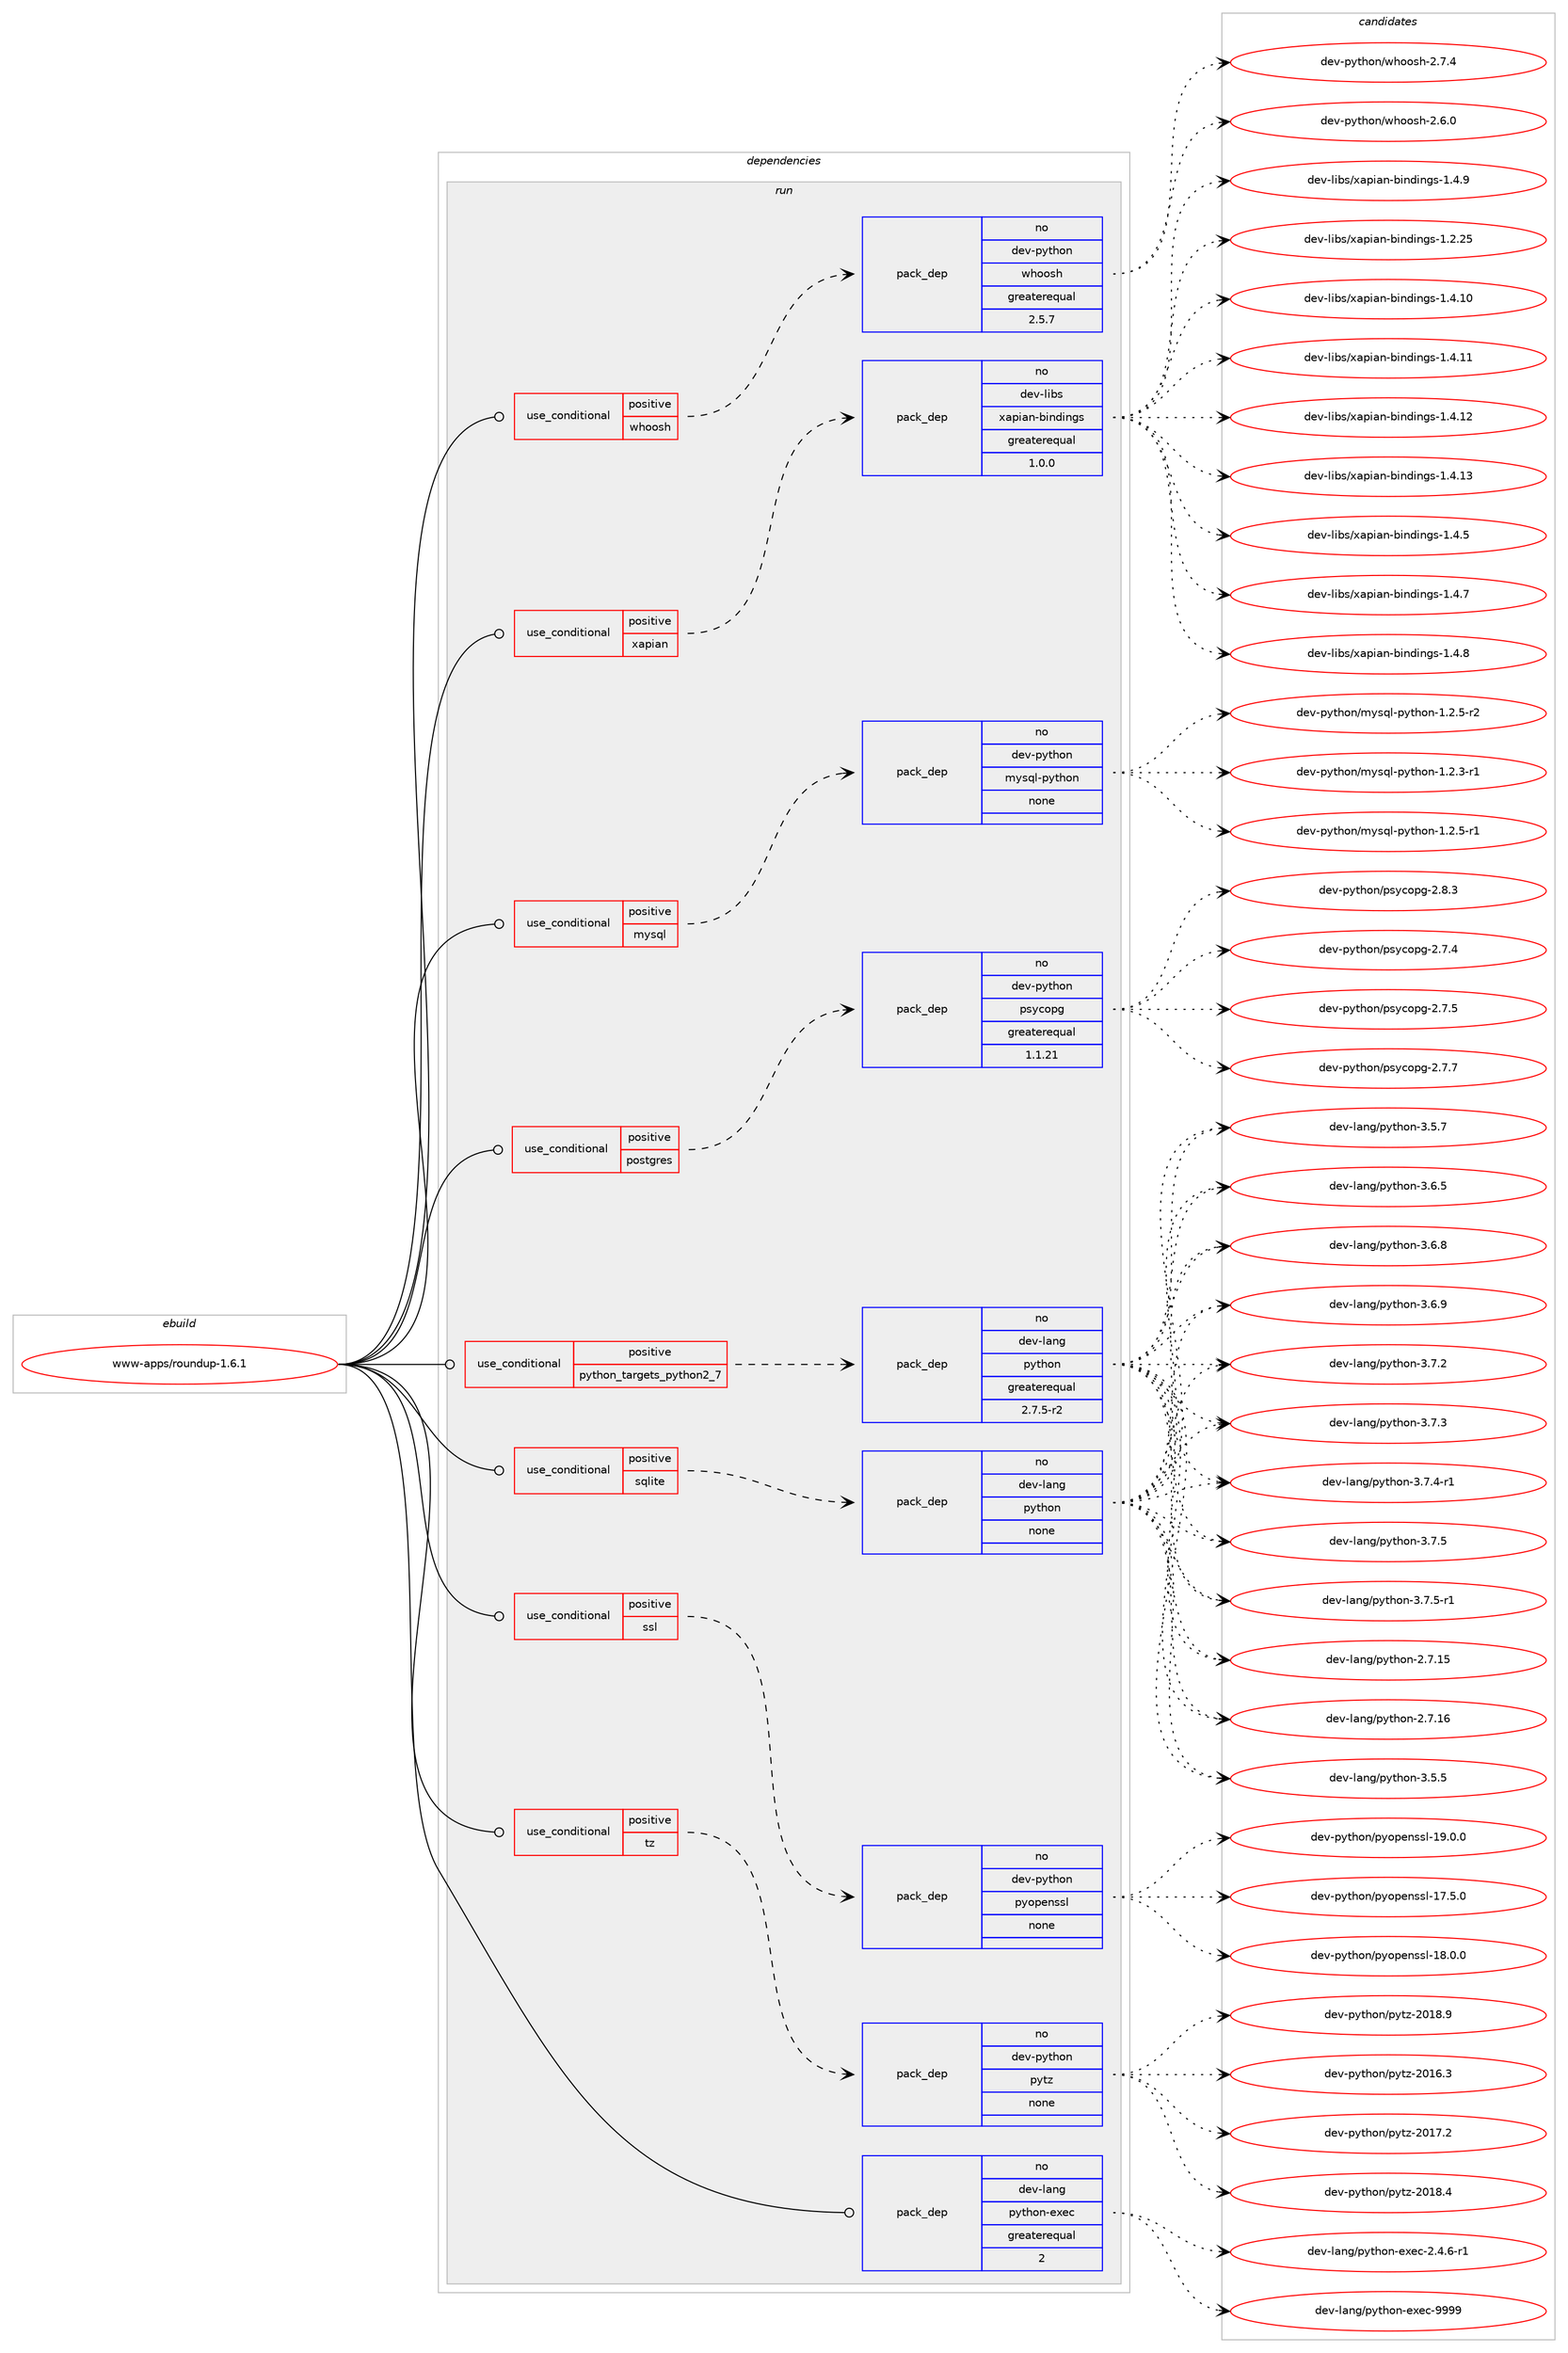 digraph prolog {

# *************
# Graph options
# *************

newrank=true;
concentrate=true;
compound=true;
graph [rankdir=LR,fontname=Helvetica,fontsize=10,ranksep=1.5];#, ranksep=2.5, nodesep=0.2];
edge  [arrowhead=vee];
node  [fontname=Helvetica,fontsize=10];

# **********
# The ebuild
# **********

subgraph cluster_leftcol {
color=gray;
rank=same;
label=<<i>ebuild</i>>;
id [label="www-apps/roundup-1.6.1", color=red, width=4, href="../www-apps/roundup-1.6.1.svg"];
}

# ****************
# The dependencies
# ****************

subgraph cluster_midcol {
color=gray;
label=<<i>dependencies</i>>;
subgraph cluster_compile {
fillcolor="#eeeeee";
style=filled;
label=<<i>compile</i>>;
}
subgraph cluster_compileandrun {
fillcolor="#eeeeee";
style=filled;
label=<<i>compile and run</i>>;
}
subgraph cluster_run {
fillcolor="#eeeeee";
style=filled;
label=<<i>run</i>>;
subgraph cond217196 {
dependency906060 [label=<<TABLE BORDER="0" CELLBORDER="1" CELLSPACING="0" CELLPADDING="4"><TR><TD ROWSPAN="3" CELLPADDING="10">use_conditional</TD></TR><TR><TD>positive</TD></TR><TR><TD>mysql</TD></TR></TABLE>>, shape=none, color=red];
subgraph pack672564 {
dependency906061 [label=<<TABLE BORDER="0" CELLBORDER="1" CELLSPACING="0" CELLPADDING="4" WIDTH="220"><TR><TD ROWSPAN="6" CELLPADDING="30">pack_dep</TD></TR><TR><TD WIDTH="110">no</TD></TR><TR><TD>dev-python</TD></TR><TR><TD>mysql-python</TD></TR><TR><TD>none</TD></TR><TR><TD></TD></TR></TABLE>>, shape=none, color=blue];
}
dependency906060:e -> dependency906061:w [weight=20,style="dashed",arrowhead="vee"];
}
id:e -> dependency906060:w [weight=20,style="solid",arrowhead="odot"];
subgraph cond217197 {
dependency906062 [label=<<TABLE BORDER="0" CELLBORDER="1" CELLSPACING="0" CELLPADDING="4"><TR><TD ROWSPAN="3" CELLPADDING="10">use_conditional</TD></TR><TR><TD>positive</TD></TR><TR><TD>postgres</TD></TR></TABLE>>, shape=none, color=red];
subgraph pack672565 {
dependency906063 [label=<<TABLE BORDER="0" CELLBORDER="1" CELLSPACING="0" CELLPADDING="4" WIDTH="220"><TR><TD ROWSPAN="6" CELLPADDING="30">pack_dep</TD></TR><TR><TD WIDTH="110">no</TD></TR><TR><TD>dev-python</TD></TR><TR><TD>psycopg</TD></TR><TR><TD>greaterequal</TD></TR><TR><TD>1.1.21</TD></TR></TABLE>>, shape=none, color=blue];
}
dependency906062:e -> dependency906063:w [weight=20,style="dashed",arrowhead="vee"];
}
id:e -> dependency906062:w [weight=20,style="solid",arrowhead="odot"];
subgraph cond217198 {
dependency906064 [label=<<TABLE BORDER="0" CELLBORDER="1" CELLSPACING="0" CELLPADDING="4"><TR><TD ROWSPAN="3" CELLPADDING="10">use_conditional</TD></TR><TR><TD>positive</TD></TR><TR><TD>python_targets_python2_7</TD></TR></TABLE>>, shape=none, color=red];
subgraph pack672566 {
dependency906065 [label=<<TABLE BORDER="0" CELLBORDER="1" CELLSPACING="0" CELLPADDING="4" WIDTH="220"><TR><TD ROWSPAN="6" CELLPADDING="30">pack_dep</TD></TR><TR><TD WIDTH="110">no</TD></TR><TR><TD>dev-lang</TD></TR><TR><TD>python</TD></TR><TR><TD>greaterequal</TD></TR><TR><TD>2.7.5-r2</TD></TR></TABLE>>, shape=none, color=blue];
}
dependency906064:e -> dependency906065:w [weight=20,style="dashed",arrowhead="vee"];
}
id:e -> dependency906064:w [weight=20,style="solid",arrowhead="odot"];
subgraph cond217199 {
dependency906066 [label=<<TABLE BORDER="0" CELLBORDER="1" CELLSPACING="0" CELLPADDING="4"><TR><TD ROWSPAN="3" CELLPADDING="10">use_conditional</TD></TR><TR><TD>positive</TD></TR><TR><TD>sqlite</TD></TR></TABLE>>, shape=none, color=red];
subgraph pack672567 {
dependency906067 [label=<<TABLE BORDER="0" CELLBORDER="1" CELLSPACING="0" CELLPADDING="4" WIDTH="220"><TR><TD ROWSPAN="6" CELLPADDING="30">pack_dep</TD></TR><TR><TD WIDTH="110">no</TD></TR><TR><TD>dev-lang</TD></TR><TR><TD>python</TD></TR><TR><TD>none</TD></TR><TR><TD></TD></TR></TABLE>>, shape=none, color=blue];
}
dependency906066:e -> dependency906067:w [weight=20,style="dashed",arrowhead="vee"];
}
id:e -> dependency906066:w [weight=20,style="solid",arrowhead="odot"];
subgraph cond217200 {
dependency906068 [label=<<TABLE BORDER="0" CELLBORDER="1" CELLSPACING="0" CELLPADDING="4"><TR><TD ROWSPAN="3" CELLPADDING="10">use_conditional</TD></TR><TR><TD>positive</TD></TR><TR><TD>ssl</TD></TR></TABLE>>, shape=none, color=red];
subgraph pack672568 {
dependency906069 [label=<<TABLE BORDER="0" CELLBORDER="1" CELLSPACING="0" CELLPADDING="4" WIDTH="220"><TR><TD ROWSPAN="6" CELLPADDING="30">pack_dep</TD></TR><TR><TD WIDTH="110">no</TD></TR><TR><TD>dev-python</TD></TR><TR><TD>pyopenssl</TD></TR><TR><TD>none</TD></TR><TR><TD></TD></TR></TABLE>>, shape=none, color=blue];
}
dependency906068:e -> dependency906069:w [weight=20,style="dashed",arrowhead="vee"];
}
id:e -> dependency906068:w [weight=20,style="solid",arrowhead="odot"];
subgraph cond217201 {
dependency906070 [label=<<TABLE BORDER="0" CELLBORDER="1" CELLSPACING="0" CELLPADDING="4"><TR><TD ROWSPAN="3" CELLPADDING="10">use_conditional</TD></TR><TR><TD>positive</TD></TR><TR><TD>tz</TD></TR></TABLE>>, shape=none, color=red];
subgraph pack672569 {
dependency906071 [label=<<TABLE BORDER="0" CELLBORDER="1" CELLSPACING="0" CELLPADDING="4" WIDTH="220"><TR><TD ROWSPAN="6" CELLPADDING="30">pack_dep</TD></TR><TR><TD WIDTH="110">no</TD></TR><TR><TD>dev-python</TD></TR><TR><TD>pytz</TD></TR><TR><TD>none</TD></TR><TR><TD></TD></TR></TABLE>>, shape=none, color=blue];
}
dependency906070:e -> dependency906071:w [weight=20,style="dashed",arrowhead="vee"];
}
id:e -> dependency906070:w [weight=20,style="solid",arrowhead="odot"];
subgraph cond217202 {
dependency906072 [label=<<TABLE BORDER="0" CELLBORDER="1" CELLSPACING="0" CELLPADDING="4"><TR><TD ROWSPAN="3" CELLPADDING="10">use_conditional</TD></TR><TR><TD>positive</TD></TR><TR><TD>whoosh</TD></TR></TABLE>>, shape=none, color=red];
subgraph pack672570 {
dependency906073 [label=<<TABLE BORDER="0" CELLBORDER="1" CELLSPACING="0" CELLPADDING="4" WIDTH="220"><TR><TD ROWSPAN="6" CELLPADDING="30">pack_dep</TD></TR><TR><TD WIDTH="110">no</TD></TR><TR><TD>dev-python</TD></TR><TR><TD>whoosh</TD></TR><TR><TD>greaterequal</TD></TR><TR><TD>2.5.7</TD></TR></TABLE>>, shape=none, color=blue];
}
dependency906072:e -> dependency906073:w [weight=20,style="dashed",arrowhead="vee"];
}
id:e -> dependency906072:w [weight=20,style="solid",arrowhead="odot"];
subgraph cond217203 {
dependency906074 [label=<<TABLE BORDER="0" CELLBORDER="1" CELLSPACING="0" CELLPADDING="4"><TR><TD ROWSPAN="3" CELLPADDING="10">use_conditional</TD></TR><TR><TD>positive</TD></TR><TR><TD>xapian</TD></TR></TABLE>>, shape=none, color=red];
subgraph pack672571 {
dependency906075 [label=<<TABLE BORDER="0" CELLBORDER="1" CELLSPACING="0" CELLPADDING="4" WIDTH="220"><TR><TD ROWSPAN="6" CELLPADDING="30">pack_dep</TD></TR><TR><TD WIDTH="110">no</TD></TR><TR><TD>dev-libs</TD></TR><TR><TD>xapian-bindings</TD></TR><TR><TD>greaterequal</TD></TR><TR><TD>1.0.0</TD></TR></TABLE>>, shape=none, color=blue];
}
dependency906074:e -> dependency906075:w [weight=20,style="dashed",arrowhead="vee"];
}
id:e -> dependency906074:w [weight=20,style="solid",arrowhead="odot"];
subgraph pack672572 {
dependency906076 [label=<<TABLE BORDER="0" CELLBORDER="1" CELLSPACING="0" CELLPADDING="4" WIDTH="220"><TR><TD ROWSPAN="6" CELLPADDING="30">pack_dep</TD></TR><TR><TD WIDTH="110">no</TD></TR><TR><TD>dev-lang</TD></TR><TR><TD>python-exec</TD></TR><TR><TD>greaterequal</TD></TR><TR><TD>2</TD></TR></TABLE>>, shape=none, color=blue];
}
id:e -> dependency906076:w [weight=20,style="solid",arrowhead="odot"];
}
}

# **************
# The candidates
# **************

subgraph cluster_choices {
rank=same;
color=gray;
label=<<i>candidates</i>>;

subgraph choice672564 {
color=black;
nodesep=1;
choice1001011184511212111610411111047109121115113108451121211161041111104549465046514511449 [label="dev-python/mysql-python-1.2.3-r1", color=red, width=4,href="../dev-python/mysql-python-1.2.3-r1.svg"];
choice1001011184511212111610411111047109121115113108451121211161041111104549465046534511449 [label="dev-python/mysql-python-1.2.5-r1", color=red, width=4,href="../dev-python/mysql-python-1.2.5-r1.svg"];
choice1001011184511212111610411111047109121115113108451121211161041111104549465046534511450 [label="dev-python/mysql-python-1.2.5-r2", color=red, width=4,href="../dev-python/mysql-python-1.2.5-r2.svg"];
dependency906061:e -> choice1001011184511212111610411111047109121115113108451121211161041111104549465046514511449:w [style=dotted,weight="100"];
dependency906061:e -> choice1001011184511212111610411111047109121115113108451121211161041111104549465046534511449:w [style=dotted,weight="100"];
dependency906061:e -> choice1001011184511212111610411111047109121115113108451121211161041111104549465046534511450:w [style=dotted,weight="100"];
}
subgraph choice672565 {
color=black;
nodesep=1;
choice100101118451121211161041111104711211512199111112103455046554652 [label="dev-python/psycopg-2.7.4", color=red, width=4,href="../dev-python/psycopg-2.7.4.svg"];
choice100101118451121211161041111104711211512199111112103455046554653 [label="dev-python/psycopg-2.7.5", color=red, width=4,href="../dev-python/psycopg-2.7.5.svg"];
choice100101118451121211161041111104711211512199111112103455046554655 [label="dev-python/psycopg-2.7.7", color=red, width=4,href="../dev-python/psycopg-2.7.7.svg"];
choice100101118451121211161041111104711211512199111112103455046564651 [label="dev-python/psycopg-2.8.3", color=red, width=4,href="../dev-python/psycopg-2.8.3.svg"];
dependency906063:e -> choice100101118451121211161041111104711211512199111112103455046554652:w [style=dotted,weight="100"];
dependency906063:e -> choice100101118451121211161041111104711211512199111112103455046554653:w [style=dotted,weight="100"];
dependency906063:e -> choice100101118451121211161041111104711211512199111112103455046554655:w [style=dotted,weight="100"];
dependency906063:e -> choice100101118451121211161041111104711211512199111112103455046564651:w [style=dotted,weight="100"];
}
subgraph choice672566 {
color=black;
nodesep=1;
choice10010111845108971101034711212111610411111045504655464953 [label="dev-lang/python-2.7.15", color=red, width=4,href="../dev-lang/python-2.7.15.svg"];
choice10010111845108971101034711212111610411111045504655464954 [label="dev-lang/python-2.7.16", color=red, width=4,href="../dev-lang/python-2.7.16.svg"];
choice100101118451089711010347112121116104111110455146534653 [label="dev-lang/python-3.5.5", color=red, width=4,href="../dev-lang/python-3.5.5.svg"];
choice100101118451089711010347112121116104111110455146534655 [label="dev-lang/python-3.5.7", color=red, width=4,href="../dev-lang/python-3.5.7.svg"];
choice100101118451089711010347112121116104111110455146544653 [label="dev-lang/python-3.6.5", color=red, width=4,href="../dev-lang/python-3.6.5.svg"];
choice100101118451089711010347112121116104111110455146544656 [label="dev-lang/python-3.6.8", color=red, width=4,href="../dev-lang/python-3.6.8.svg"];
choice100101118451089711010347112121116104111110455146544657 [label="dev-lang/python-3.6.9", color=red, width=4,href="../dev-lang/python-3.6.9.svg"];
choice100101118451089711010347112121116104111110455146554650 [label="dev-lang/python-3.7.2", color=red, width=4,href="../dev-lang/python-3.7.2.svg"];
choice100101118451089711010347112121116104111110455146554651 [label="dev-lang/python-3.7.3", color=red, width=4,href="../dev-lang/python-3.7.3.svg"];
choice1001011184510897110103471121211161041111104551465546524511449 [label="dev-lang/python-3.7.4-r1", color=red, width=4,href="../dev-lang/python-3.7.4-r1.svg"];
choice100101118451089711010347112121116104111110455146554653 [label="dev-lang/python-3.7.5", color=red, width=4,href="../dev-lang/python-3.7.5.svg"];
choice1001011184510897110103471121211161041111104551465546534511449 [label="dev-lang/python-3.7.5-r1", color=red, width=4,href="../dev-lang/python-3.7.5-r1.svg"];
dependency906065:e -> choice10010111845108971101034711212111610411111045504655464953:w [style=dotted,weight="100"];
dependency906065:e -> choice10010111845108971101034711212111610411111045504655464954:w [style=dotted,weight="100"];
dependency906065:e -> choice100101118451089711010347112121116104111110455146534653:w [style=dotted,weight="100"];
dependency906065:e -> choice100101118451089711010347112121116104111110455146534655:w [style=dotted,weight="100"];
dependency906065:e -> choice100101118451089711010347112121116104111110455146544653:w [style=dotted,weight="100"];
dependency906065:e -> choice100101118451089711010347112121116104111110455146544656:w [style=dotted,weight="100"];
dependency906065:e -> choice100101118451089711010347112121116104111110455146544657:w [style=dotted,weight="100"];
dependency906065:e -> choice100101118451089711010347112121116104111110455146554650:w [style=dotted,weight="100"];
dependency906065:e -> choice100101118451089711010347112121116104111110455146554651:w [style=dotted,weight="100"];
dependency906065:e -> choice1001011184510897110103471121211161041111104551465546524511449:w [style=dotted,weight="100"];
dependency906065:e -> choice100101118451089711010347112121116104111110455146554653:w [style=dotted,weight="100"];
dependency906065:e -> choice1001011184510897110103471121211161041111104551465546534511449:w [style=dotted,weight="100"];
}
subgraph choice672567 {
color=black;
nodesep=1;
choice10010111845108971101034711212111610411111045504655464953 [label="dev-lang/python-2.7.15", color=red, width=4,href="../dev-lang/python-2.7.15.svg"];
choice10010111845108971101034711212111610411111045504655464954 [label="dev-lang/python-2.7.16", color=red, width=4,href="../dev-lang/python-2.7.16.svg"];
choice100101118451089711010347112121116104111110455146534653 [label="dev-lang/python-3.5.5", color=red, width=4,href="../dev-lang/python-3.5.5.svg"];
choice100101118451089711010347112121116104111110455146534655 [label="dev-lang/python-3.5.7", color=red, width=4,href="../dev-lang/python-3.5.7.svg"];
choice100101118451089711010347112121116104111110455146544653 [label="dev-lang/python-3.6.5", color=red, width=4,href="../dev-lang/python-3.6.5.svg"];
choice100101118451089711010347112121116104111110455146544656 [label="dev-lang/python-3.6.8", color=red, width=4,href="../dev-lang/python-3.6.8.svg"];
choice100101118451089711010347112121116104111110455146544657 [label="dev-lang/python-3.6.9", color=red, width=4,href="../dev-lang/python-3.6.9.svg"];
choice100101118451089711010347112121116104111110455146554650 [label="dev-lang/python-3.7.2", color=red, width=4,href="../dev-lang/python-3.7.2.svg"];
choice100101118451089711010347112121116104111110455146554651 [label="dev-lang/python-3.7.3", color=red, width=4,href="../dev-lang/python-3.7.3.svg"];
choice1001011184510897110103471121211161041111104551465546524511449 [label="dev-lang/python-3.7.4-r1", color=red, width=4,href="../dev-lang/python-3.7.4-r1.svg"];
choice100101118451089711010347112121116104111110455146554653 [label="dev-lang/python-3.7.5", color=red, width=4,href="../dev-lang/python-3.7.5.svg"];
choice1001011184510897110103471121211161041111104551465546534511449 [label="dev-lang/python-3.7.5-r1", color=red, width=4,href="../dev-lang/python-3.7.5-r1.svg"];
dependency906067:e -> choice10010111845108971101034711212111610411111045504655464953:w [style=dotted,weight="100"];
dependency906067:e -> choice10010111845108971101034711212111610411111045504655464954:w [style=dotted,weight="100"];
dependency906067:e -> choice100101118451089711010347112121116104111110455146534653:w [style=dotted,weight="100"];
dependency906067:e -> choice100101118451089711010347112121116104111110455146534655:w [style=dotted,weight="100"];
dependency906067:e -> choice100101118451089711010347112121116104111110455146544653:w [style=dotted,weight="100"];
dependency906067:e -> choice100101118451089711010347112121116104111110455146544656:w [style=dotted,weight="100"];
dependency906067:e -> choice100101118451089711010347112121116104111110455146544657:w [style=dotted,weight="100"];
dependency906067:e -> choice100101118451089711010347112121116104111110455146554650:w [style=dotted,weight="100"];
dependency906067:e -> choice100101118451089711010347112121116104111110455146554651:w [style=dotted,weight="100"];
dependency906067:e -> choice1001011184510897110103471121211161041111104551465546524511449:w [style=dotted,weight="100"];
dependency906067:e -> choice100101118451089711010347112121116104111110455146554653:w [style=dotted,weight="100"];
dependency906067:e -> choice1001011184510897110103471121211161041111104551465546534511449:w [style=dotted,weight="100"];
}
subgraph choice672568 {
color=black;
nodesep=1;
choice100101118451121211161041111104711212111111210111011511510845495546534648 [label="dev-python/pyopenssl-17.5.0", color=red, width=4,href="../dev-python/pyopenssl-17.5.0.svg"];
choice100101118451121211161041111104711212111111210111011511510845495646484648 [label="dev-python/pyopenssl-18.0.0", color=red, width=4,href="../dev-python/pyopenssl-18.0.0.svg"];
choice100101118451121211161041111104711212111111210111011511510845495746484648 [label="dev-python/pyopenssl-19.0.0", color=red, width=4,href="../dev-python/pyopenssl-19.0.0.svg"];
dependency906069:e -> choice100101118451121211161041111104711212111111210111011511510845495546534648:w [style=dotted,weight="100"];
dependency906069:e -> choice100101118451121211161041111104711212111111210111011511510845495646484648:w [style=dotted,weight="100"];
dependency906069:e -> choice100101118451121211161041111104711212111111210111011511510845495746484648:w [style=dotted,weight="100"];
}
subgraph choice672569 {
color=black;
nodesep=1;
choice100101118451121211161041111104711212111612245504849544651 [label="dev-python/pytz-2016.3", color=red, width=4,href="../dev-python/pytz-2016.3.svg"];
choice100101118451121211161041111104711212111612245504849554650 [label="dev-python/pytz-2017.2", color=red, width=4,href="../dev-python/pytz-2017.2.svg"];
choice100101118451121211161041111104711212111612245504849564652 [label="dev-python/pytz-2018.4", color=red, width=4,href="../dev-python/pytz-2018.4.svg"];
choice100101118451121211161041111104711212111612245504849564657 [label="dev-python/pytz-2018.9", color=red, width=4,href="../dev-python/pytz-2018.9.svg"];
dependency906071:e -> choice100101118451121211161041111104711212111612245504849544651:w [style=dotted,weight="100"];
dependency906071:e -> choice100101118451121211161041111104711212111612245504849554650:w [style=dotted,weight="100"];
dependency906071:e -> choice100101118451121211161041111104711212111612245504849564652:w [style=dotted,weight="100"];
dependency906071:e -> choice100101118451121211161041111104711212111612245504849564657:w [style=dotted,weight="100"];
}
subgraph choice672570 {
color=black;
nodesep=1;
choice1001011184511212111610411111047119104111111115104455046544648 [label="dev-python/whoosh-2.6.0", color=red, width=4,href="../dev-python/whoosh-2.6.0.svg"];
choice1001011184511212111610411111047119104111111115104455046554652 [label="dev-python/whoosh-2.7.4", color=red, width=4,href="../dev-python/whoosh-2.7.4.svg"];
dependency906073:e -> choice1001011184511212111610411111047119104111111115104455046544648:w [style=dotted,weight="100"];
dependency906073:e -> choice1001011184511212111610411111047119104111111115104455046554652:w [style=dotted,weight="100"];
}
subgraph choice672571 {
color=black;
nodesep=1;
choice1001011184510810598115471209711210597110459810511010010511010311545494650465053 [label="dev-libs/xapian-bindings-1.2.25", color=red, width=4,href="../dev-libs/xapian-bindings-1.2.25.svg"];
choice1001011184510810598115471209711210597110459810511010010511010311545494652464948 [label="dev-libs/xapian-bindings-1.4.10", color=red, width=4,href="../dev-libs/xapian-bindings-1.4.10.svg"];
choice1001011184510810598115471209711210597110459810511010010511010311545494652464949 [label="dev-libs/xapian-bindings-1.4.11", color=red, width=4,href="../dev-libs/xapian-bindings-1.4.11.svg"];
choice1001011184510810598115471209711210597110459810511010010511010311545494652464950 [label="dev-libs/xapian-bindings-1.4.12", color=red, width=4,href="../dev-libs/xapian-bindings-1.4.12.svg"];
choice1001011184510810598115471209711210597110459810511010010511010311545494652464951 [label="dev-libs/xapian-bindings-1.4.13", color=red, width=4,href="../dev-libs/xapian-bindings-1.4.13.svg"];
choice10010111845108105981154712097112105971104598105110100105110103115454946524653 [label="dev-libs/xapian-bindings-1.4.5", color=red, width=4,href="../dev-libs/xapian-bindings-1.4.5.svg"];
choice10010111845108105981154712097112105971104598105110100105110103115454946524655 [label="dev-libs/xapian-bindings-1.4.7", color=red, width=4,href="../dev-libs/xapian-bindings-1.4.7.svg"];
choice10010111845108105981154712097112105971104598105110100105110103115454946524656 [label="dev-libs/xapian-bindings-1.4.8", color=red, width=4,href="../dev-libs/xapian-bindings-1.4.8.svg"];
choice10010111845108105981154712097112105971104598105110100105110103115454946524657 [label="dev-libs/xapian-bindings-1.4.9", color=red, width=4,href="../dev-libs/xapian-bindings-1.4.9.svg"];
dependency906075:e -> choice1001011184510810598115471209711210597110459810511010010511010311545494650465053:w [style=dotted,weight="100"];
dependency906075:e -> choice1001011184510810598115471209711210597110459810511010010511010311545494652464948:w [style=dotted,weight="100"];
dependency906075:e -> choice1001011184510810598115471209711210597110459810511010010511010311545494652464949:w [style=dotted,weight="100"];
dependency906075:e -> choice1001011184510810598115471209711210597110459810511010010511010311545494652464950:w [style=dotted,weight="100"];
dependency906075:e -> choice1001011184510810598115471209711210597110459810511010010511010311545494652464951:w [style=dotted,weight="100"];
dependency906075:e -> choice10010111845108105981154712097112105971104598105110100105110103115454946524653:w [style=dotted,weight="100"];
dependency906075:e -> choice10010111845108105981154712097112105971104598105110100105110103115454946524655:w [style=dotted,weight="100"];
dependency906075:e -> choice10010111845108105981154712097112105971104598105110100105110103115454946524656:w [style=dotted,weight="100"];
dependency906075:e -> choice10010111845108105981154712097112105971104598105110100105110103115454946524657:w [style=dotted,weight="100"];
}
subgraph choice672572 {
color=black;
nodesep=1;
choice10010111845108971101034711212111610411111045101120101994550465246544511449 [label="dev-lang/python-exec-2.4.6-r1", color=red, width=4,href="../dev-lang/python-exec-2.4.6-r1.svg"];
choice10010111845108971101034711212111610411111045101120101994557575757 [label="dev-lang/python-exec-9999", color=red, width=4,href="../dev-lang/python-exec-9999.svg"];
dependency906076:e -> choice10010111845108971101034711212111610411111045101120101994550465246544511449:w [style=dotted,weight="100"];
dependency906076:e -> choice10010111845108971101034711212111610411111045101120101994557575757:w [style=dotted,weight="100"];
}
}

}
